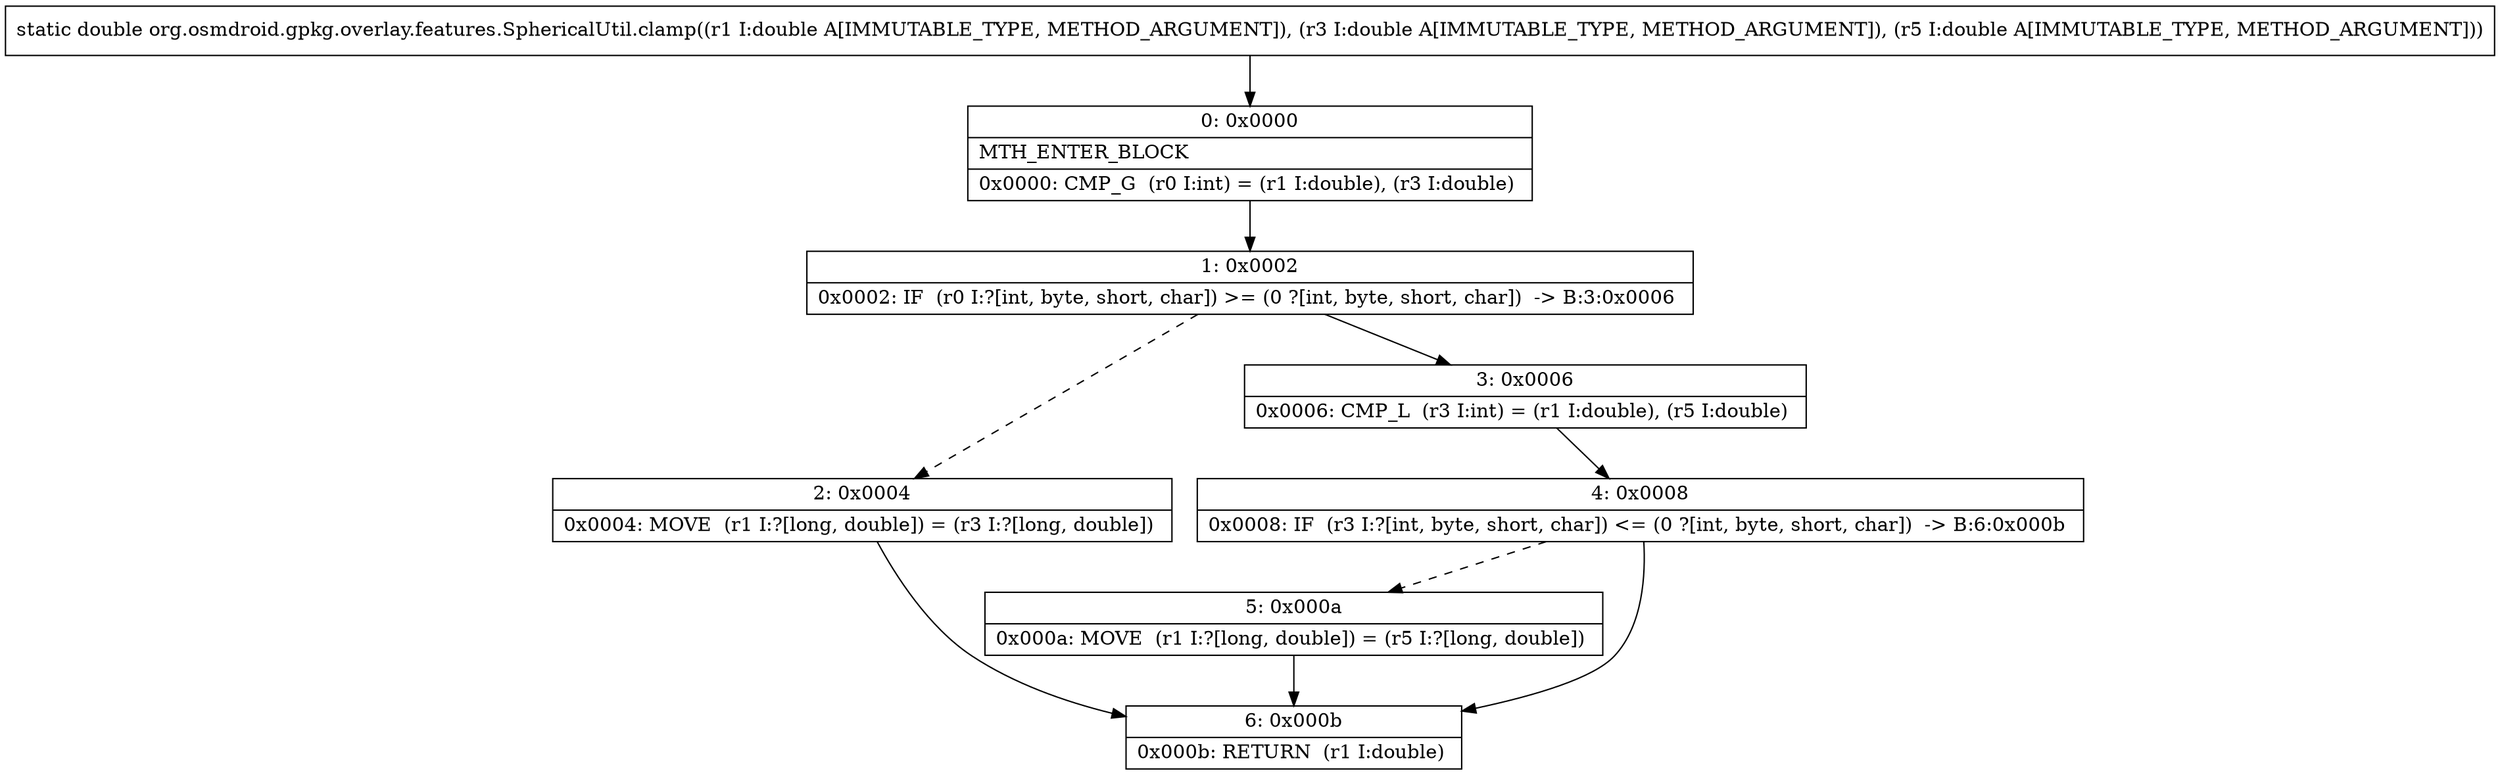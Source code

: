 digraph "CFG fororg.osmdroid.gpkg.overlay.features.SphericalUtil.clamp(DDD)D" {
Node_0 [shape=record,label="{0\:\ 0x0000|MTH_ENTER_BLOCK\l|0x0000: CMP_G  (r0 I:int) = (r1 I:double), (r3 I:double) \l}"];
Node_1 [shape=record,label="{1\:\ 0x0002|0x0002: IF  (r0 I:?[int, byte, short, char]) \>= (0 ?[int, byte, short, char])  \-\> B:3:0x0006 \l}"];
Node_2 [shape=record,label="{2\:\ 0x0004|0x0004: MOVE  (r1 I:?[long, double]) = (r3 I:?[long, double]) \l}"];
Node_3 [shape=record,label="{3\:\ 0x0006|0x0006: CMP_L  (r3 I:int) = (r1 I:double), (r5 I:double) \l}"];
Node_4 [shape=record,label="{4\:\ 0x0008|0x0008: IF  (r3 I:?[int, byte, short, char]) \<= (0 ?[int, byte, short, char])  \-\> B:6:0x000b \l}"];
Node_5 [shape=record,label="{5\:\ 0x000a|0x000a: MOVE  (r1 I:?[long, double]) = (r5 I:?[long, double]) \l}"];
Node_6 [shape=record,label="{6\:\ 0x000b|0x000b: RETURN  (r1 I:double) \l}"];
MethodNode[shape=record,label="{static double org.osmdroid.gpkg.overlay.features.SphericalUtil.clamp((r1 I:double A[IMMUTABLE_TYPE, METHOD_ARGUMENT]), (r3 I:double A[IMMUTABLE_TYPE, METHOD_ARGUMENT]), (r5 I:double A[IMMUTABLE_TYPE, METHOD_ARGUMENT])) }"];
MethodNode -> Node_0;
Node_0 -> Node_1;
Node_1 -> Node_2[style=dashed];
Node_1 -> Node_3;
Node_2 -> Node_6;
Node_3 -> Node_4;
Node_4 -> Node_5[style=dashed];
Node_4 -> Node_6;
Node_5 -> Node_6;
}

